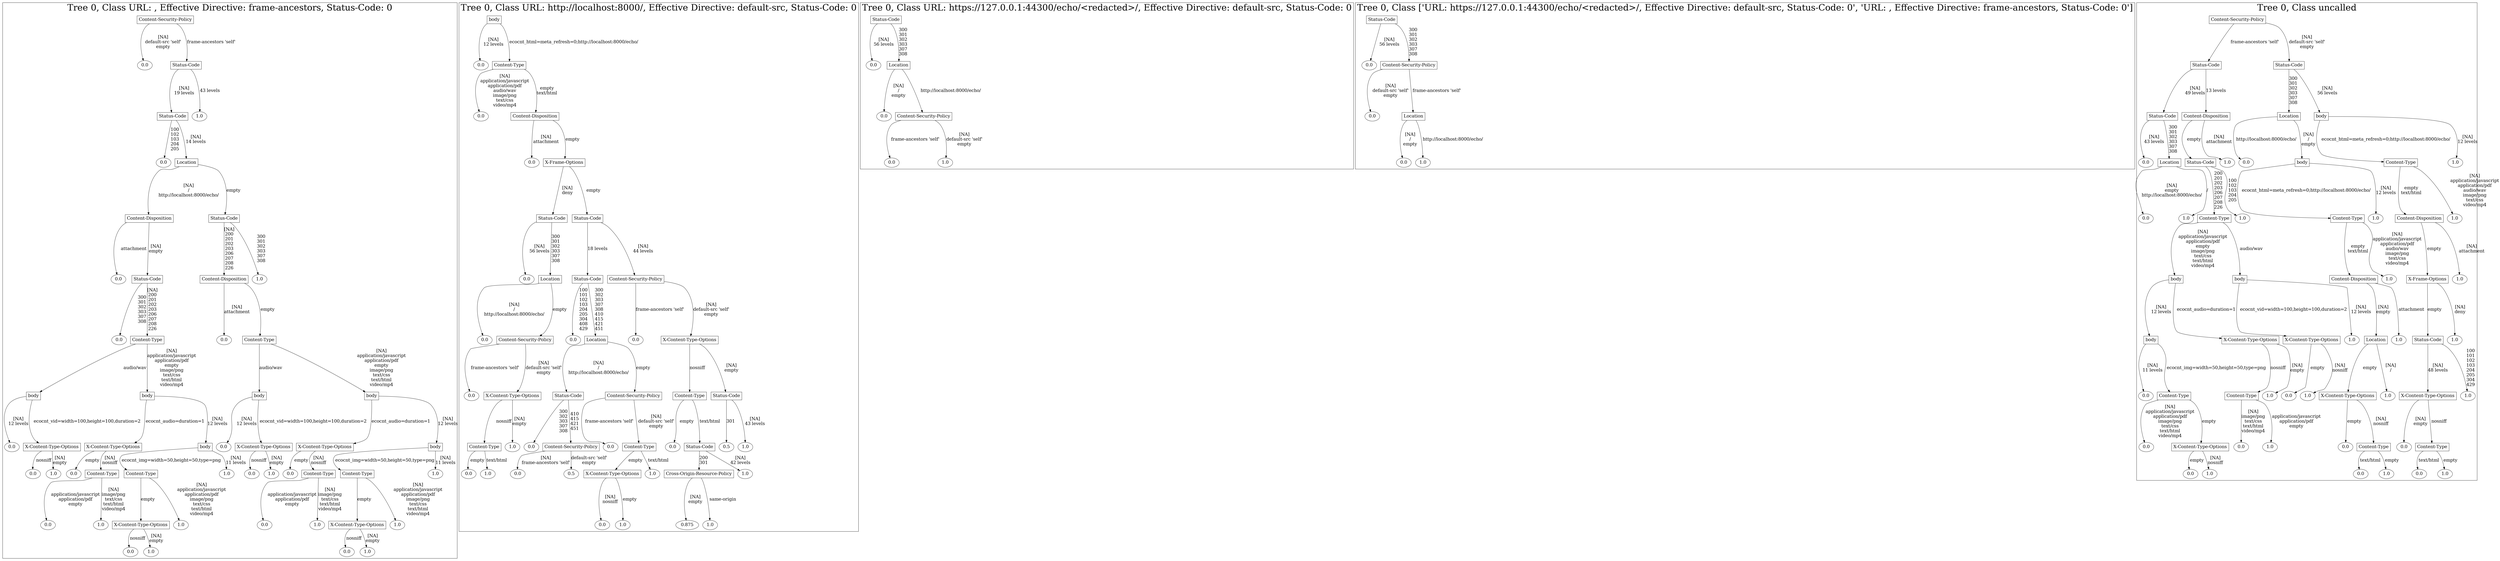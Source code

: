 /*
Generated by:
    http://https://github.com/h2oai/h2o-3/tree/master/h2o-genmodel/src/main/java/hex/genmodel/tools/PrintMojo.java
*/

/*
On a mac:

$ brew install graphviz
$ dot -Tpng file.gv -o file.png
$ open file.png
*/

digraph G {

subgraph cluster_0 {
/* Nodes */

/* Level 0 */
{
"SG_0_Node_0" [shape=box, fontsize=20, label="Content-Security-Policy"]
}

/* Level 1 */
{
"SG_0_Node_26" [fontsize=20, label="0.0"]
"SG_0_Node_1" [shape=box, fontsize=20, label="Status-Code"]
}

/* Level 2 */
{
"SG_0_Node_2" [shape=box, fontsize=20, label="Status-Code"]
"SG_0_Node_27" [fontsize=20, label="1.0"]
}

/* Level 3 */
{
"SG_0_Node_28" [fontsize=20, label="0.0"]
"SG_0_Node_3" [shape=box, fontsize=20, label="Location"]
}

/* Level 4 */
{
"SG_0_Node_4" [shape=box, fontsize=20, label="Content-Disposition"]
"SG_0_Node_5" [shape=box, fontsize=20, label="Status-Code"]
}

/* Level 5 */
{
"SG_0_Node_29" [fontsize=20, label="0.0"]
"SG_0_Node_6" [shape=box, fontsize=20, label="Status-Code"]
"SG_0_Node_7" [shape=box, fontsize=20, label="Content-Disposition"]
"SG_0_Node_30" [fontsize=20, label="1.0"]
}

/* Level 6 */
{
"SG_0_Node_31" [fontsize=20, label="0.0"]
"SG_0_Node_8" [shape=box, fontsize=20, label="Content-Type"]
"SG_0_Node_32" [fontsize=20, label="0.0"]
"SG_0_Node_9" [shape=box, fontsize=20, label="Content-Type"]
}

/* Level 7 */
{
"SG_0_Node_10" [shape=box, fontsize=20, label="body"]
"SG_0_Node_11" [shape=box, fontsize=20, label="body"]
"SG_0_Node_12" [shape=box, fontsize=20, label="body"]
"SG_0_Node_13" [shape=box, fontsize=20, label="body"]
}

/* Level 8 */
{
"SG_0_Node_33" [fontsize=20, label="0.0"]
"SG_0_Node_14" [shape=box, fontsize=20, label="X-Content-Type-Options"]
"SG_0_Node_15" [shape=box, fontsize=20, label="X-Content-Type-Options"]
"SG_0_Node_16" [shape=box, fontsize=20, label="body"]
"SG_0_Node_34" [fontsize=20, label="0.0"]
"SG_0_Node_17" [shape=box, fontsize=20, label="X-Content-Type-Options"]
"SG_0_Node_18" [shape=box, fontsize=20, label="X-Content-Type-Options"]
"SG_0_Node_19" [shape=box, fontsize=20, label="body"]
}

/* Level 9 */
{
"SG_0_Node_35" [fontsize=20, label="0.0"]
"SG_0_Node_36" [fontsize=20, label="1.0"]
"SG_0_Node_37" [fontsize=20, label="0.0"]
"SG_0_Node_20" [shape=box, fontsize=20, label="Content-Type"]
"SG_0_Node_21" [shape=box, fontsize=20, label="Content-Type"]
"SG_0_Node_38" [fontsize=20, label="1.0"]
"SG_0_Node_39" [fontsize=20, label="0.0"]
"SG_0_Node_40" [fontsize=20, label="1.0"]
"SG_0_Node_41" [fontsize=20, label="0.0"]
"SG_0_Node_22" [shape=box, fontsize=20, label="Content-Type"]
"SG_0_Node_23" [shape=box, fontsize=20, label="Content-Type"]
"SG_0_Node_42" [fontsize=20, label="1.0"]
}

/* Level 10 */
{
"SG_0_Node_43" [fontsize=20, label="0.0"]
"SG_0_Node_44" [fontsize=20, label="1.0"]
"SG_0_Node_24" [shape=box, fontsize=20, label="X-Content-Type-Options"]
"SG_0_Node_45" [fontsize=20, label="1.0"]
"SG_0_Node_46" [fontsize=20, label="0.0"]
"SG_0_Node_47" [fontsize=20, label="1.0"]
"SG_0_Node_25" [shape=box, fontsize=20, label="X-Content-Type-Options"]
"SG_0_Node_48" [fontsize=20, label="1.0"]
}

/* Level 11 */
{
"SG_0_Node_49" [fontsize=20, label="0.0"]
"SG_0_Node_50" [fontsize=20, label="1.0"]
"SG_0_Node_51" [fontsize=20, label="0.0"]
"SG_0_Node_52" [fontsize=20, label="1.0"]
}

/* Edges */
"SG_0_Node_0" -> "SG_0_Node_26" [fontsize=20, label="[NA]
default-src 'self'
empty
"]
"SG_0_Node_0" -> "SG_0_Node_1" [fontsize=20, label="frame-ancestors 'self'
"]
"SG_0_Node_1" -> "SG_0_Node_2" [fontsize=20, label="[NA]
19 levels
"]
"SG_0_Node_1" -> "SG_0_Node_27" [fontsize=20, label="43 levels
"]
"SG_0_Node_2" -> "SG_0_Node_28" [fontsize=20, label="100
102
103
204
205
"]
"SG_0_Node_2" -> "SG_0_Node_3" [fontsize=20, label="[NA]
14 levels
"]
"SG_0_Node_3" -> "SG_0_Node_4" [fontsize=20, label="[NA]
/
http://localhost:8000/echo/
"]
"SG_0_Node_3" -> "SG_0_Node_5" [fontsize=20, label="empty
"]
"SG_0_Node_5" -> "SG_0_Node_7" [fontsize=20, label="[NA]
200
201
202
203
206
207
208
226
"]
"SG_0_Node_5" -> "SG_0_Node_30" [fontsize=20, label="300
301
302
303
307
308
"]
"SG_0_Node_7" -> "SG_0_Node_32" [fontsize=20, label="[NA]
attachment
"]
"SG_0_Node_7" -> "SG_0_Node_9" [fontsize=20, label="empty
"]
"SG_0_Node_9" -> "SG_0_Node_12" [fontsize=20, label="audio/wav
"]
"SG_0_Node_9" -> "SG_0_Node_13" [fontsize=20, label="[NA]
application/javascript
application/pdf
empty
image/png
text/css
text/html
video/mp4
"]
"SG_0_Node_13" -> "SG_0_Node_18" [fontsize=20, label="ecocnt_audio=duration=1
"]
"SG_0_Node_13" -> "SG_0_Node_19" [fontsize=20, label="[NA]
12 levels
"]
"SG_0_Node_19" -> "SG_0_Node_23" [fontsize=20, label="ecocnt_img=width=50,height=50,type=png
"]
"SG_0_Node_19" -> "SG_0_Node_42" [fontsize=20, label="[NA]
11 levels
"]
"SG_0_Node_23" -> "SG_0_Node_25" [fontsize=20, label="empty
"]
"SG_0_Node_23" -> "SG_0_Node_48" [fontsize=20, label="[NA]
application/javascript
application/pdf
image/png
text/css
text/html
video/mp4
"]
"SG_0_Node_25" -> "SG_0_Node_51" [fontsize=20, label="nosniff
"]
"SG_0_Node_25" -> "SG_0_Node_52" [fontsize=20, label="[NA]
empty
"]
"SG_0_Node_18" -> "SG_0_Node_41" [fontsize=20, label="empty
"]
"SG_0_Node_18" -> "SG_0_Node_22" [fontsize=20, label="[NA]
nosniff
"]
"SG_0_Node_22" -> "SG_0_Node_46" [fontsize=20, label="application/javascript
application/pdf
empty
"]
"SG_0_Node_22" -> "SG_0_Node_47" [fontsize=20, label="[NA]
image/png
text/css
text/html
video/mp4
"]
"SG_0_Node_12" -> "SG_0_Node_34" [fontsize=20, label="[NA]
12 levels
"]
"SG_0_Node_12" -> "SG_0_Node_17" [fontsize=20, label="ecocnt_vid=width=100,height=100,duration=2
"]
"SG_0_Node_17" -> "SG_0_Node_39" [fontsize=20, label="nosniff
"]
"SG_0_Node_17" -> "SG_0_Node_40" [fontsize=20, label="[NA]
empty
"]
"SG_0_Node_4" -> "SG_0_Node_29" [fontsize=20, label="attachment
"]
"SG_0_Node_4" -> "SG_0_Node_6" [fontsize=20, label="[NA]
empty
"]
"SG_0_Node_6" -> "SG_0_Node_31" [fontsize=20, label="300
301
302
303
307
308
"]
"SG_0_Node_6" -> "SG_0_Node_8" [fontsize=20, label="[NA]
200
201
202
203
206
207
208
226
"]
"SG_0_Node_8" -> "SG_0_Node_10" [fontsize=20, label="audio/wav
"]
"SG_0_Node_8" -> "SG_0_Node_11" [fontsize=20, label="[NA]
application/javascript
application/pdf
empty
image/png
text/css
text/html
video/mp4
"]
"SG_0_Node_11" -> "SG_0_Node_15" [fontsize=20, label="ecocnt_audio=duration=1
"]
"SG_0_Node_11" -> "SG_0_Node_16" [fontsize=20, label="[NA]
12 levels
"]
"SG_0_Node_16" -> "SG_0_Node_21" [fontsize=20, label="ecocnt_img=width=50,height=50,type=png
"]
"SG_0_Node_16" -> "SG_0_Node_38" [fontsize=20, label="[NA]
11 levels
"]
"SG_0_Node_21" -> "SG_0_Node_24" [fontsize=20, label="empty
"]
"SG_0_Node_21" -> "SG_0_Node_45" [fontsize=20, label="[NA]
application/javascript
application/pdf
image/png
text/css
text/html
video/mp4
"]
"SG_0_Node_24" -> "SG_0_Node_49" [fontsize=20, label="nosniff
"]
"SG_0_Node_24" -> "SG_0_Node_50" [fontsize=20, label="[NA]
empty
"]
"SG_0_Node_15" -> "SG_0_Node_37" [fontsize=20, label="empty
"]
"SG_0_Node_15" -> "SG_0_Node_20" [fontsize=20, label="[NA]
nosniff
"]
"SG_0_Node_20" -> "SG_0_Node_43" [fontsize=20, label="application/javascript
application/pdf
empty
"]
"SG_0_Node_20" -> "SG_0_Node_44" [fontsize=20, label="[NA]
image/png
text/css
text/html
video/mp4
"]
"SG_0_Node_10" -> "SG_0_Node_33" [fontsize=20, label="[NA]
12 levels
"]
"SG_0_Node_10" -> "SG_0_Node_14" [fontsize=20, label="ecocnt_vid=width=100,height=100,duration=2
"]
"SG_0_Node_14" -> "SG_0_Node_35" [fontsize=20, label="nosniff
"]
"SG_0_Node_14" -> "SG_0_Node_36" [fontsize=20, label="[NA]
empty
"]

fontsize=40
label="Tree 0, Class URL: , Effective Directive: frame-ancestors, Status-Code: 0"
}

subgraph cluster_1 {
/* Nodes */

/* Level 0 */
{
"SG_1_Node_0" [shape=box, fontsize=20, label="body"]
}

/* Level 1 */
{
"SG_1_Node_26" [fontsize=20, label="0.0"]
"SG_1_Node_1" [shape=box, fontsize=20, label="Content-Type"]
}

/* Level 2 */
{
"SG_1_Node_27" [fontsize=20, label="0.0"]
"SG_1_Node_2" [shape=box, fontsize=20, label="Content-Disposition"]
}

/* Level 3 */
{
"SG_1_Node_28" [fontsize=20, label="0.0"]
"SG_1_Node_3" [shape=box, fontsize=20, label="X-Frame-Options"]
}

/* Level 4 */
{
"SG_1_Node_4" [shape=box, fontsize=20, label="Status-Code"]
"SG_1_Node_5" [shape=box, fontsize=20, label="Status-Code"]
}

/* Level 5 */
{
"SG_1_Node_29" [fontsize=20, label="0.0"]
"SG_1_Node_6" [shape=box, fontsize=20, label="Location"]
"SG_1_Node_7" [shape=box, fontsize=20, label="Status-Code"]
"SG_1_Node_8" [shape=box, fontsize=20, label="Content-Security-Policy"]
}

/* Level 6 */
{
"SG_1_Node_30" [fontsize=20, label="0.0"]
"SG_1_Node_9" [shape=box, fontsize=20, label="Content-Security-Policy"]
"SG_1_Node_31" [fontsize=20, label="0.0"]
"SG_1_Node_10" [shape=box, fontsize=20, label="Location"]
"SG_1_Node_32" [fontsize=20, label="0.0"]
"SG_1_Node_11" [shape=box, fontsize=20, label="X-Content-Type-Options"]
}

/* Level 7 */
{
"SG_1_Node_33" [fontsize=20, label="0.0"]
"SG_1_Node_12" [shape=box, fontsize=20, label="X-Content-Type-Options"]
"SG_1_Node_13" [shape=box, fontsize=20, label="Status-Code"]
"SG_1_Node_14" [shape=box, fontsize=20, label="Content-Security-Policy"]
"SG_1_Node_15" [shape=box, fontsize=20, label="Content-Type"]
"SG_1_Node_16" [shape=box, fontsize=20, label="Status-Code"]
}

/* Level 8 */
{
"SG_1_Node_17" [shape=box, fontsize=20, label="Content-Type"]
"SG_1_Node_34" [fontsize=20, label="1.0"]
"SG_1_Node_35" [fontsize=20, label="0.0"]
"SG_1_Node_18" [shape=box, fontsize=20, label="Content-Security-Policy"]
"SG_1_Node_36" [fontsize=20, label="0.0"]
"SG_1_Node_19" [shape=box, fontsize=20, label="Content-Type"]
"SG_1_Node_37" [fontsize=20, label="0.0"]
"SG_1_Node_20" [shape=box, fontsize=20, label="Status-Code"]
"SG_1_Node_38" [fontsize=20, label="0.5"]
"SG_1_Node_39" [fontsize=20, label="1.0"]
}

/* Level 9 */
{
"SG_1_Node_40" [fontsize=20, label="0.0"]
"SG_1_Node_41" [fontsize=20, label="1.0"]
"SG_1_Node_42" [fontsize=20, label="0.0"]
"SG_1_Node_43" [fontsize=20, label="0.5"]
"SG_1_Node_23" [shape=box, fontsize=20, label="X-Content-Type-Options"]
"SG_1_Node_44" [fontsize=20, label="1.0"]
"SG_1_Node_24" [shape=box, fontsize=20, label="Cross-Origin-Resource-Policy"]
"SG_1_Node_45" [fontsize=20, label="1.0"]
}

/* Level 10 */
{
"SG_1_Node_46" [fontsize=20, label="0.0"]
"SG_1_Node_47" [fontsize=20, label="1.0"]
"SG_1_Node_48" [fontsize=20, label="0.875"]
"SG_1_Node_49" [fontsize=20, label="1.0"]
}

/* Edges */
"SG_1_Node_0" -> "SG_1_Node_26" [fontsize=20, label="[NA]
12 levels
"]
"SG_1_Node_0" -> "SG_1_Node_1" [fontsize=20, label="ecocnt_html=meta_refresh=0;http://localhost:8000/echo/
"]
"SG_1_Node_1" -> "SG_1_Node_27" [fontsize=20, label="[NA]
application/javascript
application/pdf
audio/wav
image/png
text/css
video/mp4
"]
"SG_1_Node_1" -> "SG_1_Node_2" [fontsize=20, label="empty
text/html
"]
"SG_1_Node_2" -> "SG_1_Node_28" [fontsize=20, label="[NA]
attachment
"]
"SG_1_Node_2" -> "SG_1_Node_3" [fontsize=20, label="empty
"]
"SG_1_Node_3" -> "SG_1_Node_4" [fontsize=20, label="[NA]
deny
"]
"SG_1_Node_3" -> "SG_1_Node_5" [fontsize=20, label="empty
"]
"SG_1_Node_5" -> "SG_1_Node_7" [fontsize=20, label="18 levels
"]
"SG_1_Node_5" -> "SG_1_Node_8" [fontsize=20, label="[NA]
44 levels
"]
"SG_1_Node_8" -> "SG_1_Node_32" [fontsize=20, label="frame-ancestors 'self'
"]
"SG_1_Node_8" -> "SG_1_Node_11" [fontsize=20, label="[NA]
default-src 'self'
empty
"]
"SG_1_Node_11" -> "SG_1_Node_15" [fontsize=20, label="nosniff
"]
"SG_1_Node_11" -> "SG_1_Node_16" [fontsize=20, label="[NA]
empty
"]
"SG_1_Node_16" -> "SG_1_Node_38" [fontsize=20, label="301
"]
"SG_1_Node_16" -> "SG_1_Node_39" [fontsize=20, label="[NA]
43 levels
"]
"SG_1_Node_15" -> "SG_1_Node_37" [fontsize=20, label="empty
"]
"SG_1_Node_15" -> "SG_1_Node_20" [fontsize=20, label="text/html
"]
"SG_1_Node_20" -> "SG_1_Node_24" [fontsize=20, label="200
301
"]
"SG_1_Node_20" -> "SG_1_Node_45" [fontsize=20, label="[NA]
42 levels
"]
"SG_1_Node_24" -> "SG_1_Node_48" [fontsize=20, label="[NA]
empty
"]
"SG_1_Node_24" -> "SG_1_Node_49" [fontsize=20, label="same-origin
"]
"SG_1_Node_7" -> "SG_1_Node_31" [fontsize=20, label="100
101
102
103
204
205
304
408
429
"]
"SG_1_Node_7" -> "SG_1_Node_10" [fontsize=20, label="300
302
303
307
308
410
415
421
451
"]
"SG_1_Node_10" -> "SG_1_Node_13" [fontsize=20, label="[NA]
/
http://localhost:8000/echo/
"]
"SG_1_Node_10" -> "SG_1_Node_14" [fontsize=20, label="empty
"]
"SG_1_Node_14" -> "SG_1_Node_36" [fontsize=20, label="frame-ancestors 'self'
"]
"SG_1_Node_14" -> "SG_1_Node_19" [fontsize=20, label="[NA]
default-src 'self'
empty
"]
"SG_1_Node_19" -> "SG_1_Node_23" [fontsize=20, label="empty
"]
"SG_1_Node_19" -> "SG_1_Node_44" [fontsize=20, label="text/html
"]
"SG_1_Node_23" -> "SG_1_Node_46" [fontsize=20, label="[NA]
nosniff
"]
"SG_1_Node_23" -> "SG_1_Node_47" [fontsize=20, label="empty
"]
"SG_1_Node_13" -> "SG_1_Node_35" [fontsize=20, label="300
302
303
307
308
"]
"SG_1_Node_13" -> "SG_1_Node_18" [fontsize=20, label="410
415
421
451
"]
"SG_1_Node_18" -> "SG_1_Node_42" [fontsize=20, label="[NA]
frame-ancestors 'self'
"]
"SG_1_Node_18" -> "SG_1_Node_43" [fontsize=20, label="default-src 'self'
empty
"]
"SG_1_Node_4" -> "SG_1_Node_29" [fontsize=20, label="[NA]
56 levels
"]
"SG_1_Node_4" -> "SG_1_Node_6" [fontsize=20, label="300
301
302
303
307
308
"]
"SG_1_Node_6" -> "SG_1_Node_30" [fontsize=20, label="[NA]
/
http://localhost:8000/echo/
"]
"SG_1_Node_6" -> "SG_1_Node_9" [fontsize=20, label="empty
"]
"SG_1_Node_9" -> "SG_1_Node_33" [fontsize=20, label="frame-ancestors 'self'
"]
"SG_1_Node_9" -> "SG_1_Node_12" [fontsize=20, label="[NA]
default-src 'self'
empty
"]
"SG_1_Node_12" -> "SG_1_Node_17" [fontsize=20, label="nosniff
"]
"SG_1_Node_12" -> "SG_1_Node_34" [fontsize=20, label="[NA]
empty
"]
"SG_1_Node_17" -> "SG_1_Node_40" [fontsize=20, label="empty
"]
"SG_1_Node_17" -> "SG_1_Node_41" [fontsize=20, label="text/html
"]

fontsize=40
label="Tree 0, Class URL: http://localhost:8000/, Effective Directive: default-src, Status-Code: 0"
}

subgraph cluster_2 {
/* Nodes */

/* Level 0 */
{
"SG_2_Node_0" [shape=box, fontsize=20, label="Status-Code"]
}

/* Level 1 */
{
"SG_2_Node_3" [fontsize=20, label="0.0"]
"SG_2_Node_1" [shape=box, fontsize=20, label="Location"]
}

/* Level 2 */
{
"SG_2_Node_4" [fontsize=20, label="0.0"]
"SG_2_Node_2" [shape=box, fontsize=20, label="Content-Security-Policy"]
}

/* Level 3 */
{
"SG_2_Node_5" [fontsize=20, label="0.0"]
"SG_2_Node_6" [fontsize=20, label="1.0"]
}

/* Edges */
"SG_2_Node_0" -> "SG_2_Node_3" [fontsize=20, label="[NA]
56 levels
"]
"SG_2_Node_0" -> "SG_2_Node_1" [fontsize=20, label="300
301
302
303
307
308
"]
"SG_2_Node_1" -> "SG_2_Node_4" [fontsize=20, label="[NA]
/
empty
"]
"SG_2_Node_1" -> "SG_2_Node_2" [fontsize=20, label="http://localhost:8000/echo/
"]
"SG_2_Node_2" -> "SG_2_Node_5" [fontsize=20, label="frame-ancestors 'self'
"]
"SG_2_Node_2" -> "SG_2_Node_6" [fontsize=20, label="[NA]
default-src 'self'
empty
"]

fontsize=40
label="Tree 0, Class URL: https://127.0.0.1:44300/echo/<redacted>/, Effective Directive: default-src, Status-Code: 0"
}

subgraph cluster_3 {
/* Nodes */

/* Level 0 */
{
"SG_3_Node_0" [shape=box, fontsize=20, label="Status-Code"]
}

/* Level 1 */
{
"SG_3_Node_3" [fontsize=20, label="0.0"]
"SG_3_Node_1" [shape=box, fontsize=20, label="Content-Security-Policy"]
}

/* Level 2 */
{
"SG_3_Node_4" [fontsize=20, label="0.0"]
"SG_3_Node_2" [shape=box, fontsize=20, label="Location"]
}

/* Level 3 */
{
"SG_3_Node_5" [fontsize=20, label="0.0"]
"SG_3_Node_6" [fontsize=20, label="1.0"]
}

/* Edges */
"SG_3_Node_0" -> "SG_3_Node_3" [fontsize=20, label="[NA]
56 levels
"]
"SG_3_Node_0" -> "SG_3_Node_1" [fontsize=20, label="300
301
302
303
307
308
"]
"SG_3_Node_1" -> "SG_3_Node_4" [fontsize=20, label="[NA]
default-src 'self'
empty
"]
"SG_3_Node_1" -> "SG_3_Node_2" [fontsize=20, label="frame-ancestors 'self'
"]
"SG_3_Node_2" -> "SG_3_Node_5" [fontsize=20, label="[NA]
/
empty
"]
"SG_3_Node_2" -> "SG_3_Node_6" [fontsize=20, label="http://localhost:8000/echo/
"]

fontsize=40
label="Tree 0, Class ['URL: https://127.0.0.1:44300/echo/<redacted>/, Effective Directive: default-src, Status-Code: 0', 'URL: , Effective Directive: frame-ancestors, Status-Code: 0']"
}

subgraph cluster_4 {
/* Nodes */

/* Level 0 */
{
"SG_4_Node_0" [shape=box, fontsize=20, label="Content-Security-Policy"]
}

/* Level 1 */
{
"SG_4_Node_1" [shape=box, fontsize=20, label="Status-Code"]
"SG_4_Node_2" [shape=box, fontsize=20, label="Status-Code"]
}

/* Level 2 */
{
"SG_4_Node_3" [shape=box, fontsize=20, label="Status-Code"]
"SG_4_Node_4" [shape=box, fontsize=20, label="Content-Disposition"]
"SG_4_Node_5" [shape=box, fontsize=20, label="Location"]
"SG_4_Node_6" [shape=box, fontsize=20, label="body"]
}

/* Level 3 */
{
"SG_4_Node_30" [fontsize=20, label="0.0"]
"SG_4_Node_7" [shape=box, fontsize=20, label="Location"]
"SG_4_Node_8" [shape=box, fontsize=20, label="Status-Code"]
"SG_4_Node_31" [fontsize=20, label="1.0"]
"SG_4_Node_32" [fontsize=20, label="0.0"]
"SG_4_Node_9" [shape=box, fontsize=20, label="body"]
"SG_4_Node_10" [shape=box, fontsize=20, label="Content-Type"]
"SG_4_Node_33" [fontsize=20, label="1.0"]
}

/* Level 4 */
{
"SG_4_Node_34" [fontsize=20, label="0.0"]
"SG_4_Node_35" [fontsize=20, label="1.0"]
"SG_4_Node_11" [shape=box, fontsize=20, label="Content-Type"]
"SG_4_Node_36" [fontsize=20, label="1.0"]
"SG_4_Node_12" [shape=box, fontsize=20, label="Content-Type"]
"SG_4_Node_37" [fontsize=20, label="1.0"]
"SG_4_Node_13" [shape=box, fontsize=20, label="Content-Disposition"]
"SG_4_Node_38" [fontsize=20, label="1.0"]
}

/* Level 5 */
{
"SG_4_Node_14" [shape=box, fontsize=20, label="body"]
"SG_4_Node_15" [shape=box, fontsize=20, label="body"]
"SG_4_Node_16" [shape=box, fontsize=20, label="Content-Disposition"]
"SG_4_Node_39" [fontsize=20, label="1.0"]
"SG_4_Node_17" [shape=box, fontsize=20, label="X-Frame-Options"]
"SG_4_Node_40" [fontsize=20, label="1.0"]
}

/* Level 6 */
{
"SG_4_Node_18" [shape=box, fontsize=20, label="body"]
"SG_4_Node_19" [shape=box, fontsize=20, label="X-Content-Type-Options"]
"SG_4_Node_20" [shape=box, fontsize=20, label="X-Content-Type-Options"]
"SG_4_Node_41" [fontsize=20, label="1.0"]
"SG_4_Node_21" [shape=box, fontsize=20, label="Location"]
"SG_4_Node_42" [fontsize=20, label="1.0"]
"SG_4_Node_22" [shape=box, fontsize=20, label="Status-Code"]
"SG_4_Node_43" [fontsize=20, label="1.0"]
}

/* Level 7 */
{
"SG_4_Node_44" [fontsize=20, label="0.0"]
"SG_4_Node_23" [shape=box, fontsize=20, label="Content-Type"]
"SG_4_Node_24" [shape=box, fontsize=20, label="Content-Type"]
"SG_4_Node_45" [fontsize=20, label="1.0"]
"SG_4_Node_46" [fontsize=20, label="0.0"]
"SG_4_Node_47" [fontsize=20, label="1.0"]
"SG_4_Node_25" [shape=box, fontsize=20, label="X-Content-Type-Options"]
"SG_4_Node_48" [fontsize=20, label="1.0"]
"SG_4_Node_26" [shape=box, fontsize=20, label="X-Content-Type-Options"]
"SG_4_Node_49" [fontsize=20, label="1.0"]
}

/* Level 8 */
{
"SG_4_Node_50" [fontsize=20, label="0.0"]
"SG_4_Node_27" [shape=box, fontsize=20, label="X-Content-Type-Options"]
"SG_4_Node_51" [fontsize=20, label="0.0"]
"SG_4_Node_52" [fontsize=20, label="1.0"]
"SG_4_Node_53" [fontsize=20, label="0.0"]
"SG_4_Node_28" [shape=box, fontsize=20, label="Content-Type"]
"SG_4_Node_54" [fontsize=20, label="0.0"]
"SG_4_Node_29" [shape=box, fontsize=20, label="Content-Type"]
}

/* Level 9 */
{
"SG_4_Node_55" [fontsize=20, label="0.0"]
"SG_4_Node_56" [fontsize=20, label="1.0"]
"SG_4_Node_57" [fontsize=20, label="0.0"]
"SG_4_Node_58" [fontsize=20, label="1.0"]
"SG_4_Node_59" [fontsize=20, label="0.0"]
"SG_4_Node_60" [fontsize=20, label="1.0"]
}

/* Edges */
"SG_4_Node_0" -> "SG_4_Node_1" [fontsize=20, label="frame-ancestors 'self'
"]
"SG_4_Node_0" -> "SG_4_Node_2" [fontsize=20, label="[NA]
default-src 'self'
empty
"]
"SG_4_Node_2" -> "SG_4_Node_5" [fontsize=20, label="300
301
302
303
307
308
"]
"SG_4_Node_2" -> "SG_4_Node_6" [fontsize=20, label="[NA]
56 levels
"]
"SG_4_Node_6" -> "SG_4_Node_10" [fontsize=20, label="ecocnt_html=meta_refresh=0;http://localhost:8000/echo/
"]
"SG_4_Node_6" -> "SG_4_Node_33" [fontsize=20, label="[NA]
12 levels
"]
"SG_4_Node_10" -> "SG_4_Node_13" [fontsize=20, label="empty
text/html
"]
"SG_4_Node_10" -> "SG_4_Node_38" [fontsize=20, label="[NA]
application/javascript
application/pdf
audio/wav
image/png
text/css
video/mp4
"]
"SG_4_Node_13" -> "SG_4_Node_17" [fontsize=20, label="empty
"]
"SG_4_Node_13" -> "SG_4_Node_40" [fontsize=20, label="[NA]
attachment
"]
"SG_4_Node_17" -> "SG_4_Node_22" [fontsize=20, label="empty
"]
"SG_4_Node_17" -> "SG_4_Node_43" [fontsize=20, label="[NA]
deny
"]
"SG_4_Node_22" -> "SG_4_Node_26" [fontsize=20, label="[NA]
48 levels
"]
"SG_4_Node_22" -> "SG_4_Node_49" [fontsize=20, label="100
101
102
103
204
205
304
429
"]
"SG_4_Node_26" -> "SG_4_Node_54" [fontsize=20, label="[NA]
empty
"]
"SG_4_Node_26" -> "SG_4_Node_29" [fontsize=20, label="nosniff
"]
"SG_4_Node_29" -> "SG_4_Node_59" [fontsize=20, label="text/html
"]
"SG_4_Node_29" -> "SG_4_Node_60" [fontsize=20, label="empty
"]
"SG_4_Node_5" -> "SG_4_Node_32" [fontsize=20, label="http://localhost:8000/echo/
"]
"SG_4_Node_5" -> "SG_4_Node_9" [fontsize=20, label="[NA]
/
empty
"]
"SG_4_Node_9" -> "SG_4_Node_12" [fontsize=20, label="ecocnt_html=meta_refresh=0;http://localhost:8000/echo/
"]
"SG_4_Node_9" -> "SG_4_Node_37" [fontsize=20, label="[NA]
12 levels
"]
"SG_4_Node_12" -> "SG_4_Node_16" [fontsize=20, label="empty
text/html
"]
"SG_4_Node_12" -> "SG_4_Node_39" [fontsize=20, label="[NA]
application/javascript
application/pdf
audio/wav
image/png
text/css
video/mp4
"]
"SG_4_Node_16" -> "SG_4_Node_21" [fontsize=20, label="[NA]
empty
"]
"SG_4_Node_16" -> "SG_4_Node_42" [fontsize=20, label="attachment
"]
"SG_4_Node_21" -> "SG_4_Node_25" [fontsize=20, label="empty
"]
"SG_4_Node_21" -> "SG_4_Node_48" [fontsize=20, label="[NA]
/
"]
"SG_4_Node_25" -> "SG_4_Node_53" [fontsize=20, label="empty
"]
"SG_4_Node_25" -> "SG_4_Node_28" [fontsize=20, label="[NA]
nosniff
"]
"SG_4_Node_28" -> "SG_4_Node_57" [fontsize=20, label="text/html
"]
"SG_4_Node_28" -> "SG_4_Node_58" [fontsize=20, label="empty
"]
"SG_4_Node_1" -> "SG_4_Node_3" [fontsize=20, label="[NA]
49 levels
"]
"SG_4_Node_1" -> "SG_4_Node_4" [fontsize=20, label="13 levels
"]
"SG_4_Node_4" -> "SG_4_Node_8" [fontsize=20, label="empty
"]
"SG_4_Node_4" -> "SG_4_Node_31" [fontsize=20, label="[NA]
attachment
"]
"SG_4_Node_8" -> "SG_4_Node_11" [fontsize=20, label="200
201
202
203
206
207
208
226
"]
"SG_4_Node_8" -> "SG_4_Node_36" [fontsize=20, label="100
102
103
204
205
"]
"SG_4_Node_11" -> "SG_4_Node_14" [fontsize=20, label="[NA]
application/javascript
application/pdf
empty
image/png
text/css
text/html
video/mp4
"]
"SG_4_Node_11" -> "SG_4_Node_15" [fontsize=20, label="audio/wav
"]
"SG_4_Node_15" -> "SG_4_Node_20" [fontsize=20, label="ecocnt_vid=width=100,height=100,duration=2
"]
"SG_4_Node_15" -> "SG_4_Node_41" [fontsize=20, label="[NA]
12 levels
"]
"SG_4_Node_20" -> "SG_4_Node_46" [fontsize=20, label="empty
"]
"SG_4_Node_20" -> "SG_4_Node_47" [fontsize=20, label="[NA]
nosniff
"]
"SG_4_Node_14" -> "SG_4_Node_18" [fontsize=20, label="[NA]
12 levels
"]
"SG_4_Node_14" -> "SG_4_Node_19" [fontsize=20, label="ecocnt_audio=duration=1
"]
"SG_4_Node_19" -> "SG_4_Node_24" [fontsize=20, label="nosniff
"]
"SG_4_Node_19" -> "SG_4_Node_45" [fontsize=20, label="[NA]
empty
"]
"SG_4_Node_24" -> "SG_4_Node_51" [fontsize=20, label="[NA]
image/png
text/css
text/html
video/mp4
"]
"SG_4_Node_24" -> "SG_4_Node_52" [fontsize=20, label="application/javascript
application/pdf
empty
"]
"SG_4_Node_18" -> "SG_4_Node_44" [fontsize=20, label="[NA]
11 levels
"]
"SG_4_Node_18" -> "SG_4_Node_23" [fontsize=20, label="ecocnt_img=width=50,height=50,type=png
"]
"SG_4_Node_23" -> "SG_4_Node_50" [fontsize=20, label="[NA]
application/javascript
application/pdf
image/png
text/css
text/html
video/mp4
"]
"SG_4_Node_23" -> "SG_4_Node_27" [fontsize=20, label="empty
"]
"SG_4_Node_27" -> "SG_4_Node_55" [fontsize=20, label="empty
"]
"SG_4_Node_27" -> "SG_4_Node_56" [fontsize=20, label="[NA]
nosniff
"]
"SG_4_Node_3" -> "SG_4_Node_30" [fontsize=20, label="[NA]
43 levels
"]
"SG_4_Node_3" -> "SG_4_Node_7" [fontsize=20, label="300
301
302
303
307
308
"]
"SG_4_Node_7" -> "SG_4_Node_34" [fontsize=20, label="[NA]
empty
http://localhost:8000/echo/
"]
"SG_4_Node_7" -> "SG_4_Node_35" [fontsize=20, label="/
"]

fontsize=40
label="Tree 0, Class uncalled"
}

}

